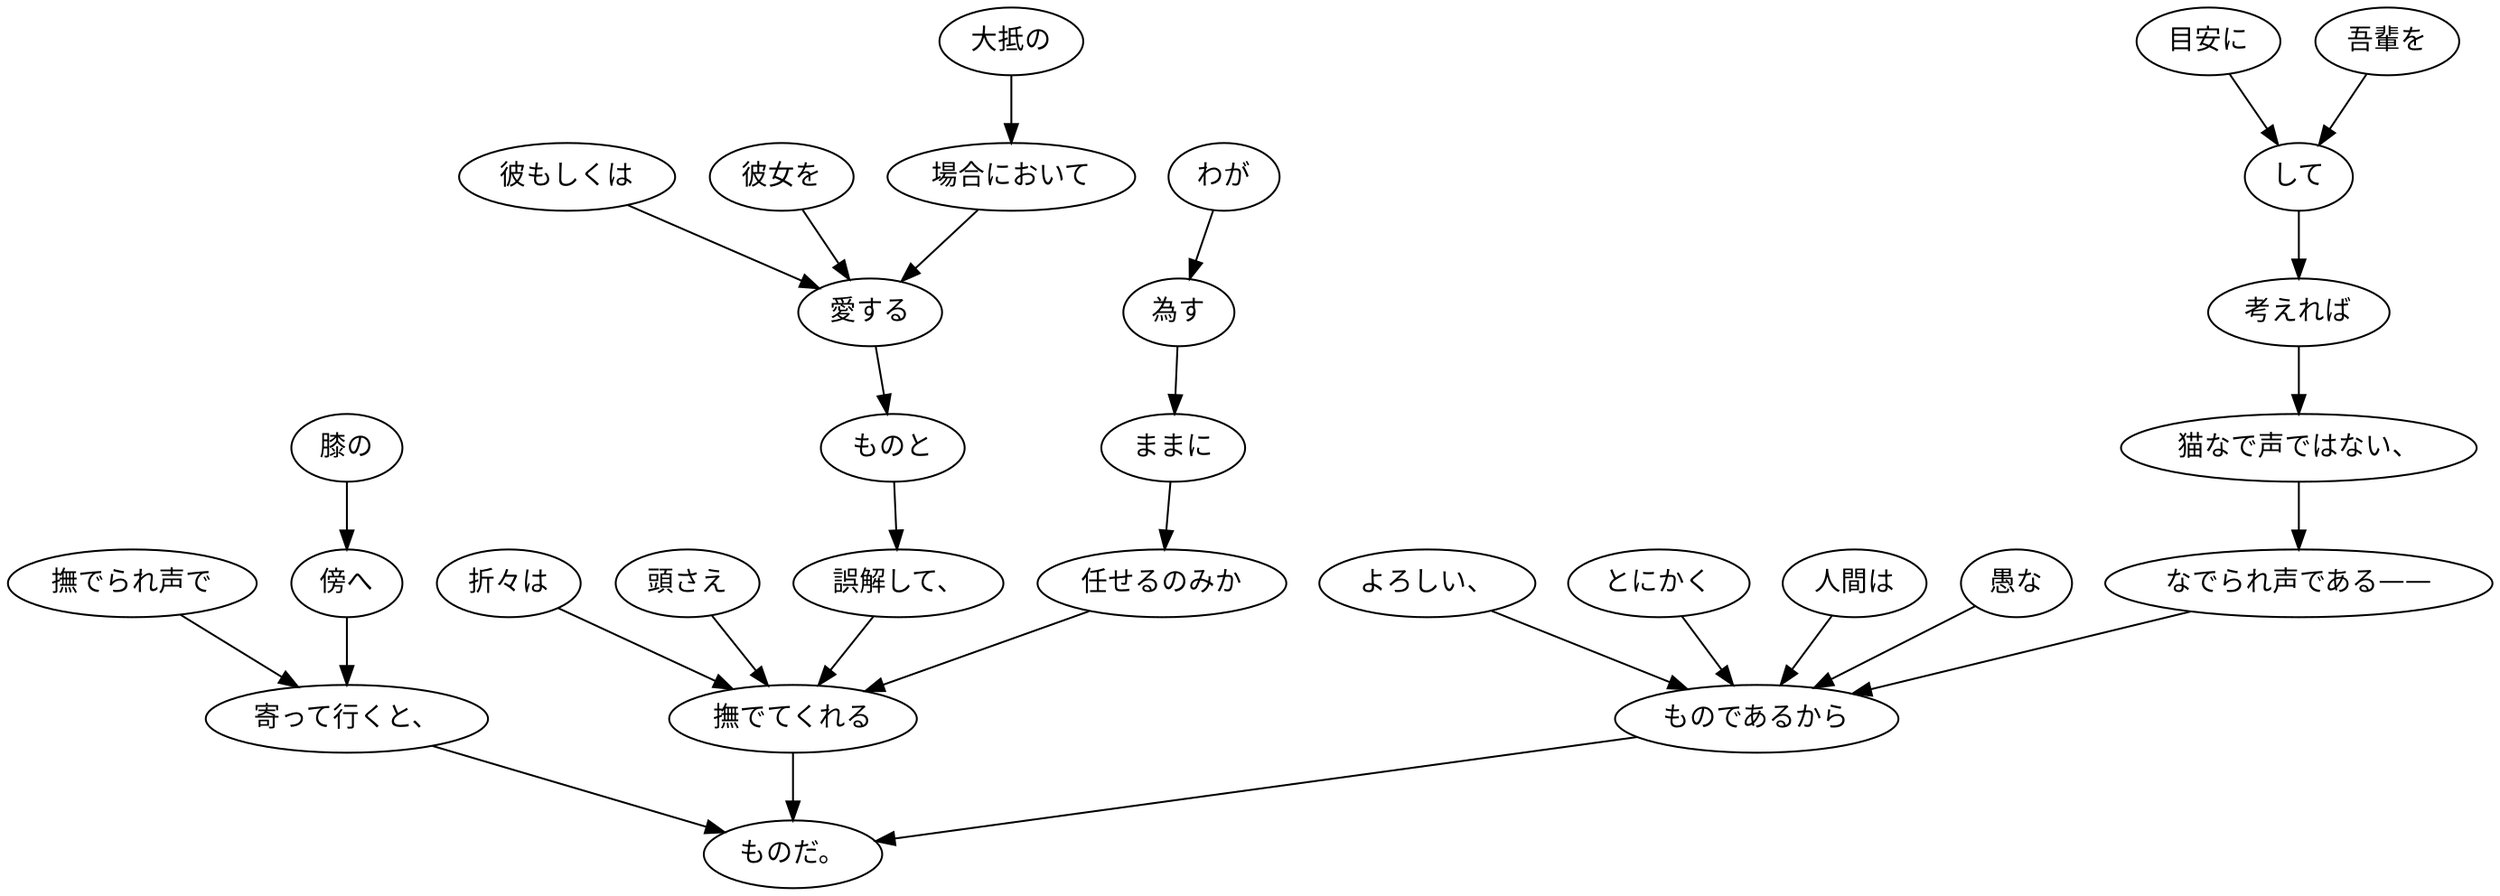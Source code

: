digraph graph4185 {
	node0 [label="吾輩を"];
	node1 [label="目安に"];
	node2 [label="して"];
	node3 [label="考えれば"];
	node4 [label="猫なで声ではない、"];
	node5 [label="なでられ声である——"];
	node6 [label="よろしい、"];
	node7 [label="とにかく"];
	node8 [label="人間は"];
	node9 [label="愚な"];
	node10 [label="ものであるから"];
	node11 [label="撫でられ声で"];
	node12 [label="膝の"];
	node13 [label="傍へ"];
	node14 [label="寄って行くと、"];
	node15 [label="大抵の"];
	node16 [label="場合において"];
	node17 [label="彼もしくは"];
	node18 [label="彼女を"];
	node19 [label="愛する"];
	node20 [label="ものと"];
	node21 [label="誤解して、"];
	node22 [label="わが"];
	node23 [label="為す"];
	node24 [label="ままに"];
	node25 [label="任せるのみか"];
	node26 [label="折々は"];
	node27 [label="頭さえ"];
	node28 [label="撫でてくれる"];
	node29 [label="ものだ。"];
	node0 -> node2;
	node1 -> node2;
	node2 -> node3;
	node3 -> node4;
	node4 -> node5;
	node5 -> node10;
	node6 -> node10;
	node7 -> node10;
	node8 -> node10;
	node9 -> node10;
	node10 -> node29;
	node11 -> node14;
	node12 -> node13;
	node13 -> node14;
	node14 -> node29;
	node15 -> node16;
	node16 -> node19;
	node17 -> node19;
	node18 -> node19;
	node19 -> node20;
	node20 -> node21;
	node21 -> node28;
	node22 -> node23;
	node23 -> node24;
	node24 -> node25;
	node25 -> node28;
	node26 -> node28;
	node27 -> node28;
	node28 -> node29;
}
